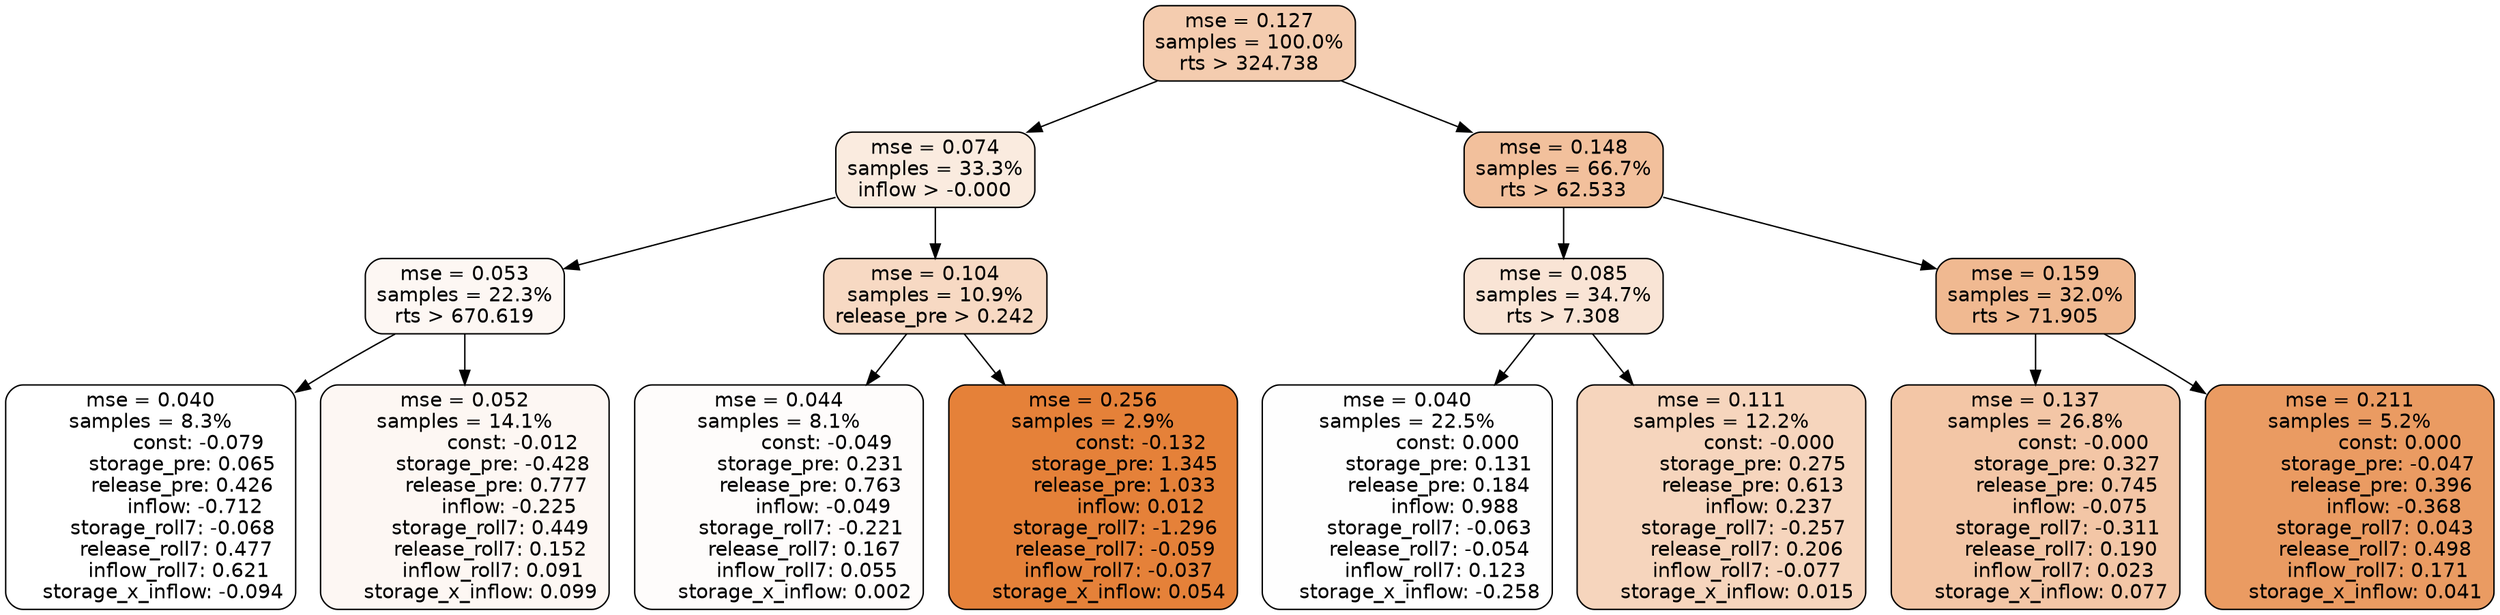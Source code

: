 digraph tree {
node [shape=rectangle, style="filled, rounded", color="black", fontname=helvetica] ;
edge [fontname=helvetica] ;
	"0" [label="mse = 0.127
samples = 100.0%
rts > 324.738", fillcolor="#f4ccaf"]
	"8" [label="mse = 0.074
samples = 33.3%
inflow > -0.000", fillcolor="#faebdf"]
	"1" [label="mse = 0.148
samples = 66.7%
rts > 62.533", fillcolor="#f2c09c"]
	"9" [label="mse = 0.053
samples = 22.3%
rts > 670.619", fillcolor="#fdf7f3"]
	"12" [label="mse = 0.104
samples = 10.9%
release_pre > 0.242", fillcolor="#f7d9c3"]
	"2" [label="mse = 0.085
samples = 34.7%
rts > 7.308", fillcolor="#f9e4d5"]
	"5" [label="mse = 0.159
samples = 32.0%
rts > 71.905", fillcolor="#f0b991"]
	"10" [label="mse = 0.040
samples = 8.3%
               const: -0.079
          storage_pre: 0.065
          release_pre: 0.426
              inflow: -0.712
       storage_roll7: -0.068
        release_roll7: 0.477
         inflow_roll7: 0.621
    storage_x_inflow: -0.094", fillcolor="#ffffff"]
	"11" [label="mse = 0.052
samples = 14.1%
               const: -0.012
         storage_pre: -0.428
          release_pre: 0.777
              inflow: -0.225
        storage_roll7: 0.449
        release_roll7: 0.152
         inflow_roll7: 0.091
     storage_x_inflow: 0.099", fillcolor="#fdf7f3"]
	"13" [label="mse = 0.044
samples = 8.1%
               const: -0.049
          storage_pre: 0.231
          release_pre: 0.763
              inflow: -0.049
       storage_roll7: -0.221
        release_roll7: 0.167
         inflow_roll7: 0.055
     storage_x_inflow: 0.002", fillcolor="#fefcfb"]
	"14" [label="mse = 0.256
samples = 2.9%
               const: -0.132
          storage_pre: 1.345
          release_pre: 1.033
               inflow: 0.012
       storage_roll7: -1.296
       release_roll7: -0.059
        inflow_roll7: -0.037
     storage_x_inflow: 0.054", fillcolor="#e58139"]
	"3" [label="mse = 0.040
samples = 22.5%
                const: 0.000
          storage_pre: 0.131
          release_pre: 0.184
               inflow: 0.988
       storage_roll7: -0.063
       release_roll7: -0.054
         inflow_roll7: 0.123
    storage_x_inflow: -0.258", fillcolor="#fefefe"]
	"4" [label="mse = 0.111
samples = 12.2%
               const: -0.000
          storage_pre: 0.275
          release_pre: 0.613
               inflow: 0.237
       storage_roll7: -0.257
        release_roll7: 0.206
        inflow_roll7: -0.077
     storage_x_inflow: 0.015", fillcolor="#f6d5bd"]
	"7" [label="mse = 0.137
samples = 26.8%
               const: -0.000
          storage_pre: 0.327
          release_pre: 0.745
              inflow: -0.075
       storage_roll7: -0.311
        release_roll7: 0.190
         inflow_roll7: 0.023
     storage_x_inflow: 0.077", fillcolor="#f3c6a6"]
	"6" [label="mse = 0.211
samples = 5.2%
                const: 0.000
         storage_pre: -0.047
          release_pre: 0.396
              inflow: -0.368
        storage_roll7: 0.043
        release_roll7: 0.498
         inflow_roll7: 0.171
     storage_x_inflow: 0.041", fillcolor="#ea9b62"]

	"0" -> "1"
	"0" -> "8"
	"8" -> "9"
	"8" -> "12"
	"1" -> "2"
	"1" -> "5"
	"9" -> "10"
	"9" -> "11"
	"12" -> "13"
	"12" -> "14"
	"2" -> "3"
	"2" -> "4"
	"5" -> "6"
	"5" -> "7"
}